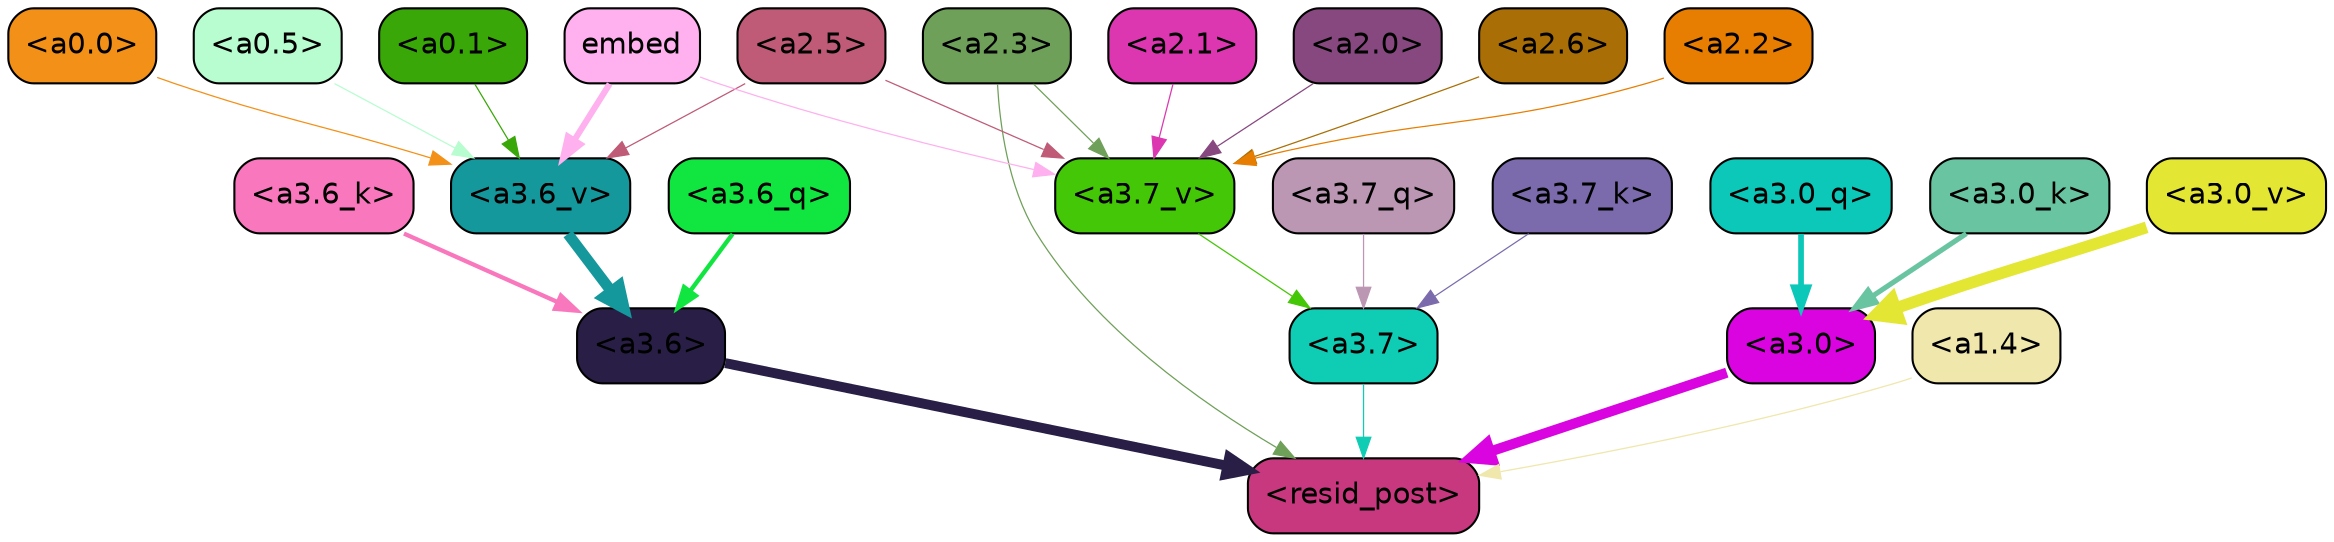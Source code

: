 strict digraph "" {
	graph [bgcolor=transparent,
		layout=dot,
		overlap=false,
		splines=true
	];
	"<a3.7>"	[color=black,
		fillcolor="#0fcdb4",
		fontname=Helvetica,
		shape=box,
		style="filled, rounded"];
	"<resid_post>"	[color=black,
		fillcolor="#c8387e",
		fontname=Helvetica,
		shape=box,
		style="filled, rounded"];
	"<a3.7>" -> "<resid_post>"	[color="#0fcdb4",
		penwidth=0.6];
	"<a3.6>"	[color=black,
		fillcolor="#291f46",
		fontname=Helvetica,
		shape=box,
		style="filled, rounded"];
	"<a3.6>" -> "<resid_post>"	[color="#291f46",
		penwidth=4.751612067222595];
	"<a3.0>"	[color=black,
		fillcolor="#da04e0",
		fontname=Helvetica,
		shape=box,
		style="filled, rounded"];
	"<a3.0>" -> "<resid_post>"	[color="#da04e0",
		penwidth=4.884142994880676];
	"<a2.3>"	[color=black,
		fillcolor="#6fa059",
		fontname=Helvetica,
		shape=box,
		style="filled, rounded"];
	"<a2.3>" -> "<resid_post>"	[color="#6fa059",
		penwidth=0.6];
	"<a3.7_v>"	[color=black,
		fillcolor="#44c707",
		fontname=Helvetica,
		shape=box,
		style="filled, rounded"];
	"<a2.3>" -> "<a3.7_v>"	[color="#6fa059",
		penwidth=0.6];
	"<a1.4>"	[color=black,
		fillcolor="#efe7ac",
		fontname=Helvetica,
		shape=box,
		style="filled, rounded"];
	"<a1.4>" -> "<resid_post>"	[color="#efe7ac",
		penwidth=0.6];
	"<a3.7_q>"	[color=black,
		fillcolor="#bc97b3",
		fontname=Helvetica,
		shape=box,
		style="filled, rounded"];
	"<a3.7_q>" -> "<a3.7>"	[color="#bc97b3",
		penwidth=0.6];
	"<a3.6_q>"	[color=black,
		fillcolor="#11e540",
		fontname=Helvetica,
		shape=box,
		style="filled, rounded"];
	"<a3.6_q>" -> "<a3.6>"	[color="#11e540",
		penwidth=2.091020345687866];
	"<a3.0_q>"	[color=black,
		fillcolor="#0bc8b9",
		fontname=Helvetica,
		shape=box,
		style="filled, rounded"];
	"<a3.0_q>" -> "<a3.0>"	[color="#0bc8b9",
		penwidth=2.7421876192092896];
	"<a3.7_k>"	[color=black,
		fillcolor="#7b6bad",
		fontname=Helvetica,
		shape=box,
		style="filled, rounded"];
	"<a3.7_k>" -> "<a3.7>"	[color="#7b6bad",
		penwidth=0.6];
	"<a3.6_k>"	[color=black,
		fillcolor="#f977bc",
		fontname=Helvetica,
		shape=box,
		style="filled, rounded"];
	"<a3.6_k>" -> "<a3.6>"	[color="#f977bc",
		penwidth=2.048597991466522];
	"<a3.0_k>"	[color=black,
		fillcolor="#69c5a1",
		fontname=Helvetica,
		shape=box,
		style="filled, rounded"];
	"<a3.0_k>" -> "<a3.0>"	[color="#69c5a1",
		penwidth=2.476402521133423];
	"<a3.7_v>" -> "<a3.7>"	[color="#44c707",
		penwidth=0.6];
	"<a3.6_v>"	[color=black,
		fillcolor="#14989c",
		fontname=Helvetica,
		shape=box,
		style="filled, rounded"];
	"<a3.6_v>" -> "<a3.6>"	[color="#14989c",
		penwidth=5.2550448179244995];
	"<a3.0_v>"	[color=black,
		fillcolor="#e4e634",
		fontname=Helvetica,
		shape=box,
		style="filled, rounded"];
	"<a3.0_v>" -> "<a3.0>"	[color="#e4e634",
		penwidth=5.652270674705505];
	"<a2.6>"	[color=black,
		fillcolor="#a96f06",
		fontname=Helvetica,
		shape=box,
		style="filled, rounded"];
	"<a2.6>" -> "<a3.7_v>"	[color="#a96f06",
		penwidth=0.6];
	"<a2.5>"	[color=black,
		fillcolor="#bf5a77",
		fontname=Helvetica,
		shape=box,
		style="filled, rounded"];
	"<a2.5>" -> "<a3.7_v>"	[color="#bf5a77",
		penwidth=0.6];
	"<a2.5>" -> "<a3.6_v>"	[color="#bf5a77",
		penwidth=0.6];
	"<a2.2>"	[color=black,
		fillcolor="#e77e01",
		fontname=Helvetica,
		shape=box,
		style="filled, rounded"];
	"<a2.2>" -> "<a3.7_v>"	[color="#e77e01",
		penwidth=0.6];
	"<a2.1>"	[color=black,
		fillcolor="#dc37b1",
		fontname=Helvetica,
		shape=box,
		style="filled, rounded"];
	"<a2.1>" -> "<a3.7_v>"	[color="#dc37b1",
		penwidth=0.6];
	"<a2.0>"	[color=black,
		fillcolor="#874880",
		fontname=Helvetica,
		shape=box,
		style="filled, rounded"];
	"<a2.0>" -> "<a3.7_v>"	[color="#874880",
		penwidth=0.6];
	embed	[color=black,
		fillcolor="#feb1ee",
		fontname=Helvetica,
		shape=box,
		style="filled, rounded"];
	embed -> "<a3.7_v>"	[color="#feb1ee",
		penwidth=0.6];
	embed -> "<a3.6_v>"	[color="#feb1ee",
		penwidth=2.9582033157348633];
	"<a0.5>"	[color=black,
		fillcolor="#b8fdd0",
		fontname=Helvetica,
		shape=box,
		style="filled, rounded"];
	"<a0.5>" -> "<a3.6_v>"	[color="#b8fdd0",
		penwidth=0.6];
	"<a0.1>"	[color=black,
		fillcolor="#39a707",
		fontname=Helvetica,
		shape=box,
		style="filled, rounded"];
	"<a0.1>" -> "<a3.6_v>"	[color="#39a707",
		penwidth=0.6];
	"<a0.0>"	[color=black,
		fillcolor="#f39017",
		fontname=Helvetica,
		shape=box,
		style="filled, rounded"];
	"<a0.0>" -> "<a3.6_v>"	[color="#f39017",
		penwidth=0.6];
}
